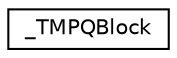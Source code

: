 digraph G
{
  edge [fontname="Helvetica",fontsize="10",labelfontname="Helvetica",labelfontsize="10"];
  node [fontname="Helvetica",fontsize="10",shape=record];
  rankdir="LR";
  Node1 [label="_TMPQBlock",height=0.2,width=0.4,color="black", fillcolor="white", style="filled",URL="$struct___t_m_p_q_block.html"];
}

